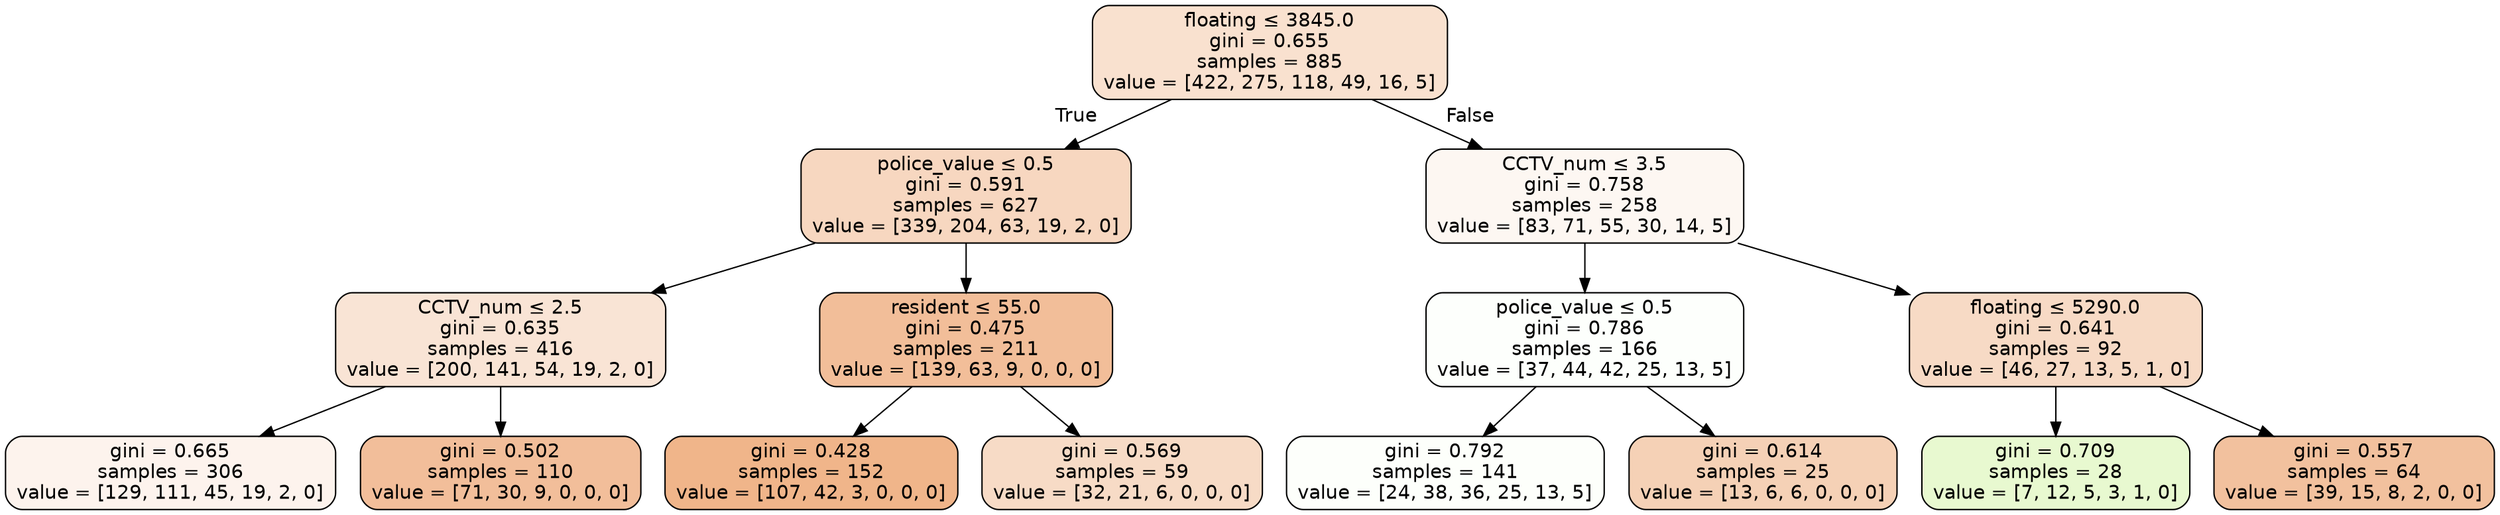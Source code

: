 digraph Tree {
node [shape=box, style="filled, rounded", color="black", fontname=helvetica] ;
edge [fontname=helvetica] ;
0 [label=<floating &le; 3845.0<br/>gini = 0.655<br/>samples = 885<br/>value = [422, 275, 118, 49, 16, 5]>, fillcolor="#f9e1cf"] ;
1 [label=<police_value &le; 0.5<br/>gini = 0.591<br/>samples = 627<br/>value = [339, 204, 63, 19, 2, 0]>, fillcolor="#f7d7c0"] ;
0 -> 1 [labeldistance=2.5, labelangle=45, headlabel="True"] ;
2 [label=<CCTV_num &le; 2.5<br/>gini = 0.635<br/>samples = 416<br/>value = [200, 141, 54, 19, 2, 0]>, fillcolor="#f9e4d5"] ;
1 -> 2 ;
3 [label=<gini = 0.665<br/>samples = 306<br/>value = [129, 111, 45, 19, 2, 0]>, fillcolor="#fdf3ed"] ;
2 -> 3 ;
4 [label=<gini = 0.502<br/>samples = 110<br/>value = [71, 30, 9, 0, 0, 0]>, fillcolor="#f2be9a"] ;
2 -> 4 ;
5 [label=<resident &le; 55.0<br/>gini = 0.475<br/>samples = 211<br/>value = [139, 63, 9, 0, 0, 0]>, fillcolor="#f2be99"] ;
1 -> 5 ;
6 [label=<gini = 0.428<br/>samples = 152<br/>value = [107, 42, 3, 0, 0, 0]>, fillcolor="#f0b58a"] ;
5 -> 6 ;
7 [label=<gini = 0.569<br/>samples = 59<br/>value = [32, 21, 6, 0, 0, 0]>, fillcolor="#f7dbc6"] ;
5 -> 7 ;
8 [label=<CCTV_num &le; 3.5<br/>gini = 0.758<br/>samples = 258<br/>value = [83, 71, 55, 30, 14, 5]>, fillcolor="#fdf7f2"] ;
0 -> 8 [labeldistance=2.5, labelangle=-45, headlabel="False"] ;
9 [label=<police_value &le; 0.5<br/>gini = 0.786<br/>samples = 166<br/>value = [37, 44, 42, 25, 13, 5]>, fillcolor="#fdfffc"] ;
8 -> 9 ;
10 [label=<gini = 0.792<br/>samples = 141<br/>value = [24, 38, 36, 25, 13, 5]>, fillcolor="#fdfffb"] ;
9 -> 10 ;
11 [label=<gini = 0.614<br/>samples = 25<br/>value = [13, 6, 6, 0, 0, 0]>, fillcolor="#f5d1b6"] ;
9 -> 11 ;
12 [label=<floating &le; 5290.0<br/>gini = 0.641<br/>samples = 92<br/>value = [46, 27, 13, 5, 1, 0]>, fillcolor="#f7dac5"] ;
8 -> 12 ;
13 [label=<gini = 0.709<br/>samples = 28<br/>value = [7, 12, 5, 3, 1, 0]>, fillcolor="#e8f9d0"] ;
12 -> 13 ;
14 [label=<gini = 0.557<br/>samples = 64<br/>value = [39, 15, 8, 2, 0, 0]>, fillcolor="#f2c19e"] ;
12 -> 14 ;
}